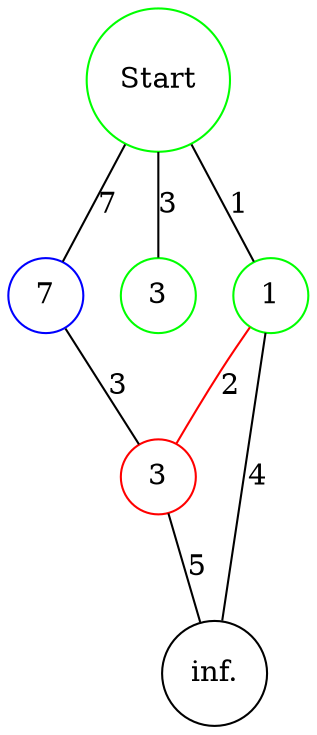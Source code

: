 
graph G {
    node[shape=circle, width=0.5]
    A [pos="1,2!", label="Start", color = "green"]
    B [pos="5,2!", label="7", color = "blue"]
    C [pos="0,0!", label="3", color = "green"]
    D [pos="3,0!", label="1", color = "green"]
    E [pos="7,0!", label="3", color = "red"]
    F [pos="2,-2!", label="inf."]
    
    A -- B [label="7"]
    A -- C [label="3"]
    A -- D [label="1"]
    
    B -- E [label="3"]
    
    D -- E [label="2", color = "red"]
    D -- F [label="4"]
    
    E -- F [label="5"]
}
